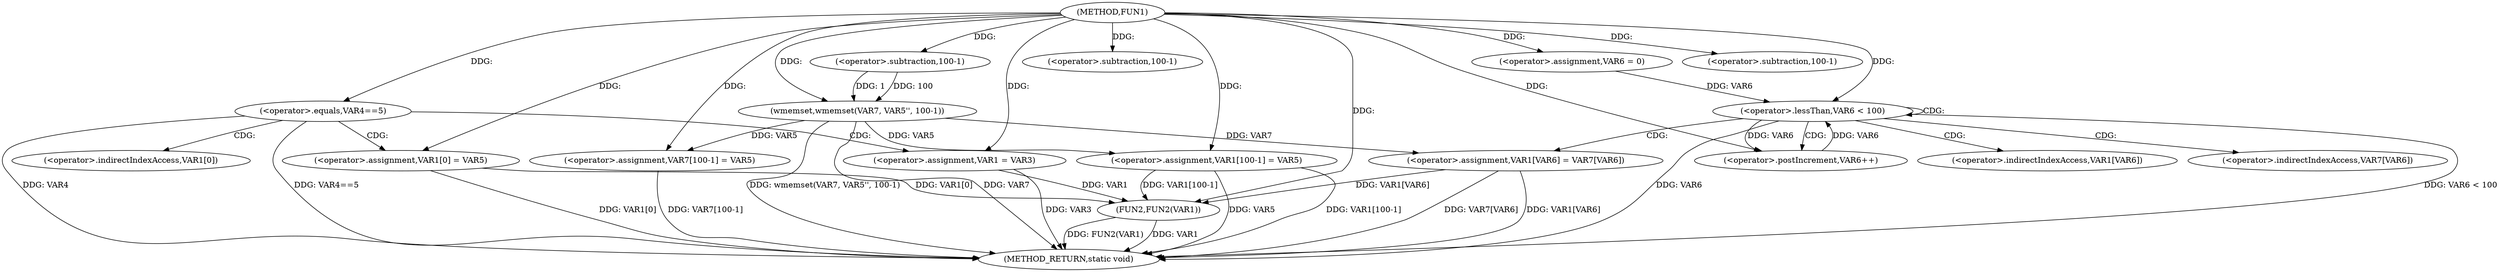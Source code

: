 digraph FUN1 {  
"1000100" [label = "(METHOD,FUN1)" ]
"1000160" [label = "(METHOD_RETURN,static void)" ]
"1000106" [label = "(<operator>.equals,VAR4==5)" ]
"1000110" [label = "(<operator>.assignment,VAR1 = VAR3)" ]
"1000113" [label = "(<operator>.assignment,VAR1[0] = VAR5)" ]
"1000121" [label = "(wmemset,wmemset(VAR7, VAR5'', 100-1))" ]
"1000124" [label = "(<operator>.subtraction,100-1)" ]
"1000127" [label = "(<operator>.assignment,VAR7[100-1] = VAR5)" ]
"1000130" [label = "(<operator>.subtraction,100-1)" ]
"1000135" [label = "(<operator>.assignment,VAR6 = 0)" ]
"1000138" [label = "(<operator>.lessThan,VAR6 < 100)" ]
"1000141" [label = "(<operator>.postIncrement,VAR6++)" ]
"1000144" [label = "(<operator>.assignment,VAR1[VAR6] = VAR7[VAR6])" ]
"1000151" [label = "(<operator>.assignment,VAR1[100-1] = VAR5)" ]
"1000154" [label = "(<operator>.subtraction,100-1)" ]
"1000158" [label = "(FUN2,FUN2(VAR1))" ]
"1000114" [label = "(<operator>.indirectIndexAccess,VAR1[0])" ]
"1000145" [label = "(<operator>.indirectIndexAccess,VAR1[VAR6])" ]
"1000148" [label = "(<operator>.indirectIndexAccess,VAR7[VAR6])" ]
  "1000158" -> "1000160"  [ label = "DDG: VAR1"] 
  "1000151" -> "1000160"  [ label = "DDG: VAR5"] 
  "1000113" -> "1000160"  [ label = "DDG: VAR1[0]"] 
  "1000151" -> "1000160"  [ label = "DDG: VAR1[100-1]"] 
  "1000121" -> "1000160"  [ label = "DDG: wmemset(VAR7, VAR5'', 100-1)"] 
  "1000144" -> "1000160"  [ label = "DDG: VAR7[VAR6]"] 
  "1000110" -> "1000160"  [ label = "DDG: VAR3"] 
  "1000106" -> "1000160"  [ label = "DDG: VAR4==5"] 
  "1000106" -> "1000160"  [ label = "DDG: VAR4"] 
  "1000138" -> "1000160"  [ label = "DDG: VAR6"] 
  "1000158" -> "1000160"  [ label = "DDG: FUN2(VAR1)"] 
  "1000121" -> "1000160"  [ label = "DDG: VAR7"] 
  "1000144" -> "1000160"  [ label = "DDG: VAR1[VAR6]"] 
  "1000127" -> "1000160"  [ label = "DDG: VAR7[100-1]"] 
  "1000138" -> "1000160"  [ label = "DDG: VAR6 < 100"] 
  "1000100" -> "1000106"  [ label = "DDG: "] 
  "1000100" -> "1000110"  [ label = "DDG: "] 
  "1000100" -> "1000113"  [ label = "DDG: "] 
  "1000100" -> "1000121"  [ label = "DDG: "] 
  "1000124" -> "1000121"  [ label = "DDG: 100"] 
  "1000124" -> "1000121"  [ label = "DDG: 1"] 
  "1000100" -> "1000124"  [ label = "DDG: "] 
  "1000121" -> "1000127"  [ label = "DDG: VAR5"] 
  "1000100" -> "1000127"  [ label = "DDG: "] 
  "1000100" -> "1000130"  [ label = "DDG: "] 
  "1000100" -> "1000135"  [ label = "DDG: "] 
  "1000141" -> "1000138"  [ label = "DDG: VAR6"] 
  "1000135" -> "1000138"  [ label = "DDG: VAR6"] 
  "1000100" -> "1000138"  [ label = "DDG: "] 
  "1000138" -> "1000141"  [ label = "DDG: VAR6"] 
  "1000100" -> "1000141"  [ label = "DDG: "] 
  "1000121" -> "1000144"  [ label = "DDG: VAR7"] 
  "1000100" -> "1000151"  [ label = "DDG: "] 
  "1000121" -> "1000151"  [ label = "DDG: VAR5"] 
  "1000100" -> "1000154"  [ label = "DDG: "] 
  "1000113" -> "1000158"  [ label = "DDG: VAR1[0]"] 
  "1000151" -> "1000158"  [ label = "DDG: VAR1[100-1]"] 
  "1000144" -> "1000158"  [ label = "DDG: VAR1[VAR6]"] 
  "1000110" -> "1000158"  [ label = "DDG: VAR1"] 
  "1000100" -> "1000158"  [ label = "DDG: "] 
  "1000106" -> "1000110"  [ label = "CDG: "] 
  "1000106" -> "1000114"  [ label = "CDG: "] 
  "1000106" -> "1000113"  [ label = "CDG: "] 
  "1000138" -> "1000141"  [ label = "CDG: "] 
  "1000138" -> "1000145"  [ label = "CDG: "] 
  "1000138" -> "1000148"  [ label = "CDG: "] 
  "1000138" -> "1000144"  [ label = "CDG: "] 
  "1000138" -> "1000138"  [ label = "CDG: "] 
}
